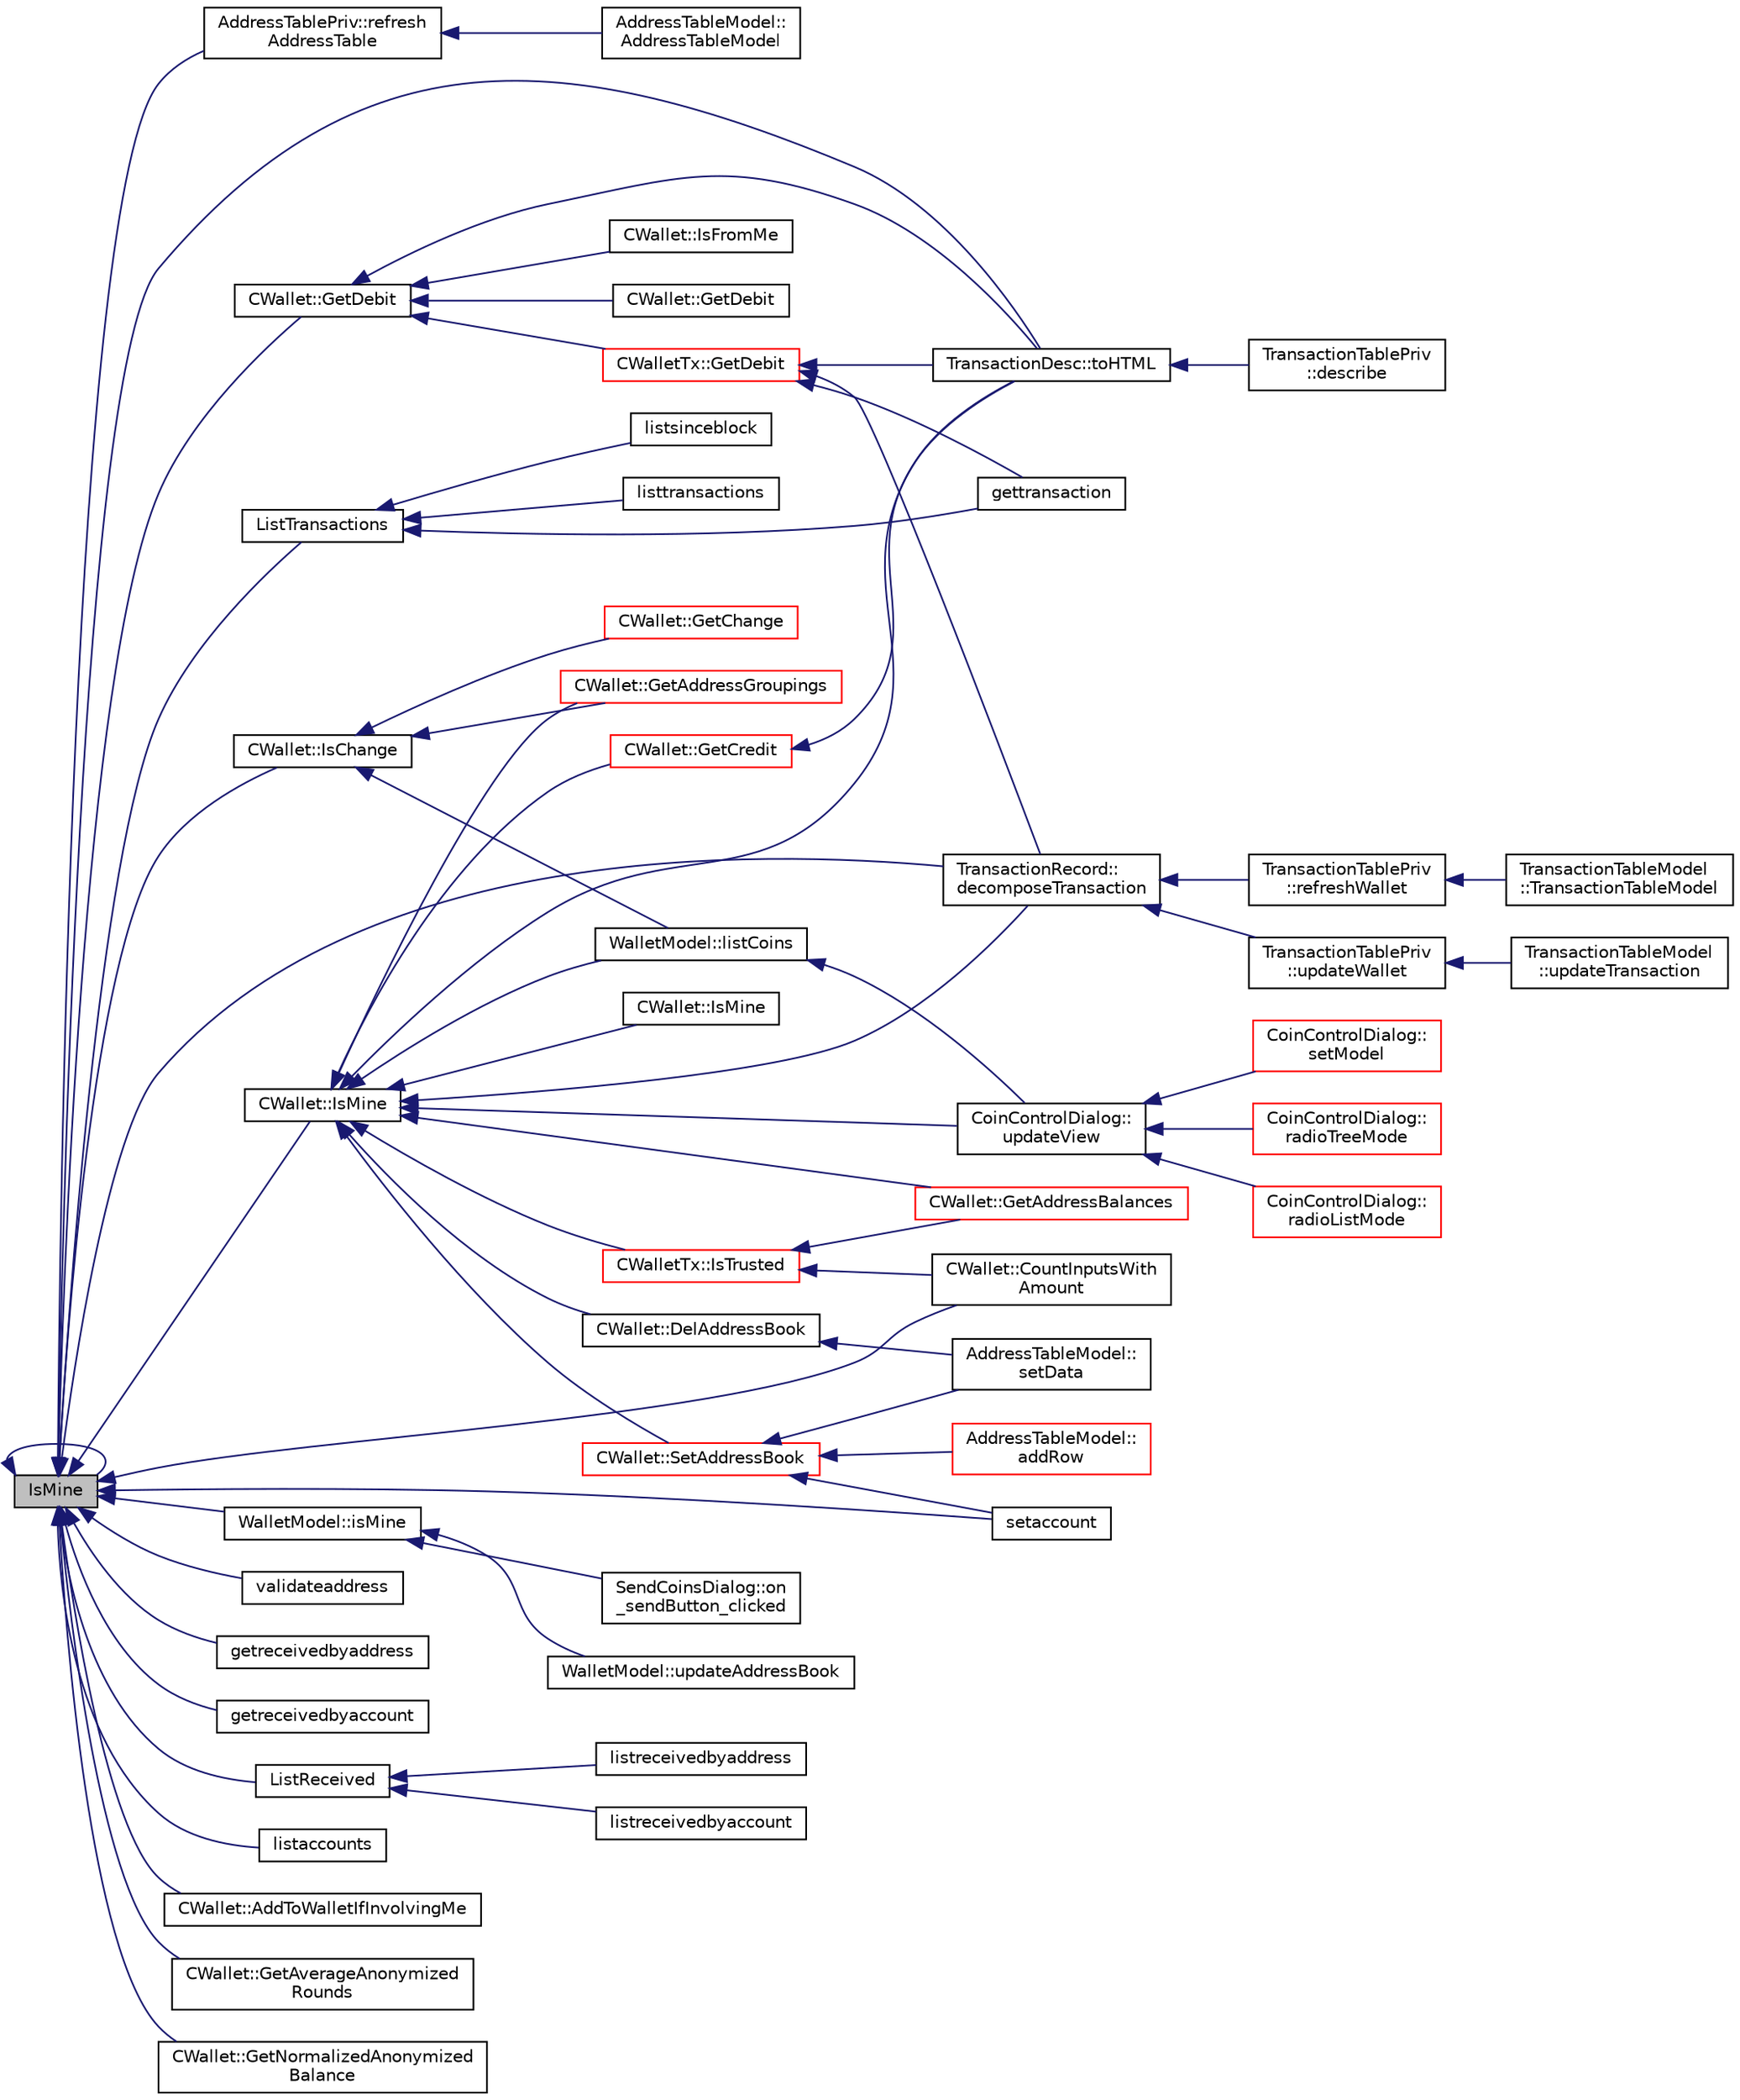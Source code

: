 digraph "IsMine"
{
  edge [fontname="Helvetica",fontsize="10",labelfontname="Helvetica",labelfontsize="10"];
  node [fontname="Helvetica",fontsize="10",shape=record];
  rankdir="LR";
  Node37 [label="IsMine",height=0.2,width=0.4,color="black", fillcolor="grey75", style="filled", fontcolor="black"];
  Node37 -> Node38 [dir="back",color="midnightblue",fontsize="10",style="solid",fontname="Helvetica"];
  Node38 [label="AddressTablePriv::refresh\lAddressTable",height=0.2,width=0.4,color="black", fillcolor="white", style="filled",URL="$class_address_table_priv.html#af093c98444e8f734e08cfc2ce5b9b116"];
  Node38 -> Node39 [dir="back",color="midnightblue",fontsize="10",style="solid",fontname="Helvetica"];
  Node39 [label="AddressTableModel::\lAddressTableModel",height=0.2,width=0.4,color="black", fillcolor="white", style="filled",URL="$class_address_table_model.html#a273787011f7e387cc68b8282539fb9ef"];
  Node37 -> Node40 [dir="back",color="midnightblue",fontsize="10",style="solid",fontname="Helvetica"];
  Node40 [label="TransactionDesc::toHTML",height=0.2,width=0.4,color="black", fillcolor="white", style="filled",URL="$class_transaction_desc.html#ab7c9dbb2048aae121dd9d75df86e64f4"];
  Node40 -> Node41 [dir="back",color="midnightblue",fontsize="10",style="solid",fontname="Helvetica"];
  Node41 [label="TransactionTablePriv\l::describe",height=0.2,width=0.4,color="black", fillcolor="white", style="filled",URL="$class_transaction_table_priv.html#ab08d44e16bf6dd95b5b83959b3013780"];
  Node37 -> Node42 [dir="back",color="midnightblue",fontsize="10",style="solid",fontname="Helvetica"];
  Node42 [label="TransactionRecord::\ldecomposeTransaction",height=0.2,width=0.4,color="black", fillcolor="white", style="filled",URL="$class_transaction_record.html#a9f5db4465fa5fdcc3f9af525096bcdb9"];
  Node42 -> Node43 [dir="back",color="midnightblue",fontsize="10",style="solid",fontname="Helvetica"];
  Node43 [label="TransactionTablePriv\l::refreshWallet",height=0.2,width=0.4,color="black", fillcolor="white", style="filled",URL="$class_transaction_table_priv.html#a1f81da5d7cfb2aac03a5e18e6bc91792"];
  Node43 -> Node44 [dir="back",color="midnightblue",fontsize="10",style="solid",fontname="Helvetica"];
  Node44 [label="TransactionTableModel\l::TransactionTableModel",height=0.2,width=0.4,color="black", fillcolor="white", style="filled",URL="$class_transaction_table_model.html#a6c10b7cab9804eee6df9e049a978dc62"];
  Node42 -> Node45 [dir="back",color="midnightblue",fontsize="10",style="solid",fontname="Helvetica"];
  Node45 [label="TransactionTablePriv\l::updateWallet",height=0.2,width=0.4,color="black", fillcolor="white", style="filled",URL="$class_transaction_table_priv.html#a5a8454ce91251c4d9eb927bf2850745c"];
  Node45 -> Node46 [dir="back",color="midnightblue",fontsize="10",style="solid",fontname="Helvetica"];
  Node46 [label="TransactionTableModel\l::updateTransaction",height=0.2,width=0.4,color="black", fillcolor="white", style="filled",URL="$class_transaction_table_model.html#a8de43b3c7ba0612304906eb5a2f51a06"];
  Node37 -> Node47 [dir="back",color="midnightblue",fontsize="10",style="solid",fontname="Helvetica"];
  Node47 [label="WalletModel::isMine",height=0.2,width=0.4,color="black", fillcolor="white", style="filled",URL="$class_wallet_model.html#a67d21a04d6cb5b3e21e8aab75871ee57"];
  Node47 -> Node48 [dir="back",color="midnightblue",fontsize="10",style="solid",fontname="Helvetica"];
  Node48 [label="SendCoinsDialog::on\l_sendButton_clicked",height=0.2,width=0.4,color="black", fillcolor="white", style="filled",URL="$class_send_coins_dialog.html#a2cab7cf9ea5040b9e2189297f7d3c764"];
  Node47 -> Node49 [dir="back",color="midnightblue",fontsize="10",style="solid",fontname="Helvetica"];
  Node49 [label="WalletModel::updateAddressBook",height=0.2,width=0.4,color="black", fillcolor="white", style="filled",URL="$class_wallet_model.html#ad70ea697efb4d5bdc4a834b538b4d535"];
  Node37 -> Node50 [dir="back",color="midnightblue",fontsize="10",style="solid",fontname="Helvetica"];
  Node50 [label="validateaddress",height=0.2,width=0.4,color="black", fillcolor="white", style="filled",URL="$rpcmisc_8cpp.html#aea4124dcc1390de557db6128da0697f4"];
  Node37 -> Node51 [dir="back",color="midnightblue",fontsize="10",style="solid",fontname="Helvetica"];
  Node51 [label="setaccount",height=0.2,width=0.4,color="black", fillcolor="white", style="filled",URL="$rpcwallet_8cpp.html#a6bf0dc200554f841a4549a2e5087f699"];
  Node37 -> Node52 [dir="back",color="midnightblue",fontsize="10",style="solid",fontname="Helvetica"];
  Node52 [label="getreceivedbyaddress",height=0.2,width=0.4,color="black", fillcolor="white", style="filled",URL="$rpcwallet_8cpp.html#abbb6475509aa2e69844f0b3a8bcb422a"];
  Node37 -> Node53 [dir="back",color="midnightblue",fontsize="10",style="solid",fontname="Helvetica"];
  Node53 [label="getreceivedbyaccount",height=0.2,width=0.4,color="black", fillcolor="white", style="filled",URL="$rpcwallet_8cpp.html#a07526be5270b0e55b4a0b79c01205f3d"];
  Node37 -> Node54 [dir="back",color="midnightblue",fontsize="10",style="solid",fontname="Helvetica"];
  Node54 [label="ListReceived",height=0.2,width=0.4,color="black", fillcolor="white", style="filled",URL="$rpcwallet_8cpp.html#a0cc958f67a8d6d0002cb4fee19eddb5c"];
  Node54 -> Node55 [dir="back",color="midnightblue",fontsize="10",style="solid",fontname="Helvetica"];
  Node55 [label="listreceivedbyaddress",height=0.2,width=0.4,color="black", fillcolor="white", style="filled",URL="$rpcwallet_8cpp.html#a34b36ceb4a7e36e0dab24cf675c49da5"];
  Node54 -> Node56 [dir="back",color="midnightblue",fontsize="10",style="solid",fontname="Helvetica"];
  Node56 [label="listreceivedbyaccount",height=0.2,width=0.4,color="black", fillcolor="white", style="filled",URL="$rpcwallet_8cpp.html#ab7e240a25a3d2d30ffb65bdfdfa082eb"];
  Node37 -> Node57 [dir="back",color="midnightblue",fontsize="10",style="solid",fontname="Helvetica"];
  Node57 [label="ListTransactions",height=0.2,width=0.4,color="black", fillcolor="white", style="filled",URL="$rpcwallet_8cpp.html#a460d931e7f098979bea783409c971d53"];
  Node57 -> Node58 [dir="back",color="midnightblue",fontsize="10",style="solid",fontname="Helvetica"];
  Node58 [label="listtransactions",height=0.2,width=0.4,color="black", fillcolor="white", style="filled",URL="$rpcwallet_8cpp.html#a3247ccfc52f810122e28895d423e13fd"];
  Node57 -> Node59 [dir="back",color="midnightblue",fontsize="10",style="solid",fontname="Helvetica"];
  Node59 [label="listsinceblock",height=0.2,width=0.4,color="black", fillcolor="white", style="filled",URL="$rpcwallet_8cpp.html#a53cf4975a89f414ef3bd180f6b4773cd"];
  Node57 -> Node60 [dir="back",color="midnightblue",fontsize="10",style="solid",fontname="Helvetica"];
  Node60 [label="gettransaction",height=0.2,width=0.4,color="black", fillcolor="white", style="filled",URL="$rpcwallet_8cpp.html#a845c15a1402787fcf2cc021111ea89f5"];
  Node37 -> Node61 [dir="back",color="midnightblue",fontsize="10",style="solid",fontname="Helvetica"];
  Node61 [label="listaccounts",height=0.2,width=0.4,color="black", fillcolor="white", style="filled",URL="$rpcwallet_8cpp.html#a0cd5dc1112a6c6d5a29a381cd7967fc5"];
  Node37 -> Node62 [dir="back",color="midnightblue",fontsize="10",style="solid",fontname="Helvetica"];
  Node62 [label="CWallet::AddToWalletIfInvolvingMe",height=0.2,width=0.4,color="black", fillcolor="white", style="filled",URL="$group__map_wallet.html#ga487f7cba517d37d24e5fa422711574d9",tooltip="Add a transaction to the wallet, or update it. "];
  Node37 -> Node63 [dir="back",color="midnightblue",fontsize="10",style="solid",fontname="Helvetica"];
  Node63 [label="CWallet::IsMine",height=0.2,width=0.4,color="black", fillcolor="white", style="filled",URL="$group__map_wallet.html#ga4eada57edc1c443564b8cc9b853d955c"];
  Node63 -> Node64 [dir="back",color="midnightblue",fontsize="10",style="solid",fontname="Helvetica"];
  Node64 [label="CoinControlDialog::\lupdateView",height=0.2,width=0.4,color="black", fillcolor="white", style="filled",URL="$class_coin_control_dialog.html#aadea33050e5c1efd5eae8d2fcfa721f9"];
  Node64 -> Node65 [dir="back",color="midnightblue",fontsize="10",style="solid",fontname="Helvetica"];
  Node65 [label="CoinControlDialog::\lsetModel",height=0.2,width=0.4,color="red", fillcolor="white", style="filled",URL="$class_coin_control_dialog.html#a4c34a48574814089c54f763a22f5317a"];
  Node64 -> Node71 [dir="back",color="midnightblue",fontsize="10",style="solid",fontname="Helvetica"];
  Node71 [label="CoinControlDialog::\lradioTreeMode",height=0.2,width=0.4,color="red", fillcolor="white", style="filled",URL="$class_coin_control_dialog.html#a1990d478f3ffba666c358a4f1bd395ec"];
  Node64 -> Node73 [dir="back",color="midnightblue",fontsize="10",style="solid",fontname="Helvetica"];
  Node73 [label="CoinControlDialog::\lradioListMode",height=0.2,width=0.4,color="red", fillcolor="white", style="filled",URL="$class_coin_control_dialog.html#a775c6d290cb63667a434b09072094533"];
  Node63 -> Node40 [dir="back",color="midnightblue",fontsize="10",style="solid",fontname="Helvetica"];
  Node63 -> Node42 [dir="back",color="midnightblue",fontsize="10",style="solid",fontname="Helvetica"];
  Node63 -> Node74 [dir="back",color="midnightblue",fontsize="10",style="solid",fontname="Helvetica"];
  Node74 [label="WalletModel::listCoins",height=0.2,width=0.4,color="black", fillcolor="white", style="filled",URL="$class_wallet_model.html#ae5ce26bba42701b45de766ef11cc9a47"];
  Node74 -> Node64 [dir="back",color="midnightblue",fontsize="10",style="solid",fontname="Helvetica"];
  Node63 -> Node75 [dir="back",color="midnightblue",fontsize="10",style="solid",fontname="Helvetica"];
  Node75 [label="CWallet::SetAddressBook",height=0.2,width=0.4,color="red", fillcolor="white", style="filled",URL="$group___actions.html#ga53e5528d7005608594e73f500bc5bb8f"];
  Node75 -> Node76 [dir="back",color="midnightblue",fontsize="10",style="solid",fontname="Helvetica"];
  Node76 [label="AddressTableModel::\lsetData",height=0.2,width=0.4,color="black", fillcolor="white", style="filled",URL="$class_address_table_model.html#a5c6bd467fd1fc499d126fe2b7380ce5c"];
  Node75 -> Node77 [dir="back",color="midnightblue",fontsize="10",style="solid",fontname="Helvetica"];
  Node77 [label="AddressTableModel::\laddRow",height=0.2,width=0.4,color="red", fillcolor="white", style="filled",URL="$class_address_table_model.html#aa72edd2a093a6e9318639d69d3a23488"];
  Node75 -> Node51 [dir="back",color="midnightblue",fontsize="10",style="solid",fontname="Helvetica"];
  Node63 -> Node90 [dir="back",color="midnightblue",fontsize="10",style="solid",fontname="Helvetica"];
  Node90 [label="CWallet::DelAddressBook",height=0.2,width=0.4,color="black", fillcolor="white", style="filled",URL="$group___actions.html#gac6542da8493cbb958068b7a01c05b631"];
  Node90 -> Node76 [dir="back",color="midnightblue",fontsize="10",style="solid",fontname="Helvetica"];
  Node63 -> Node91 [dir="back",color="midnightblue",fontsize="10",style="solid",fontname="Helvetica"];
  Node91 [label="CWallet::GetAddressBalances",height=0.2,width=0.4,color="red", fillcolor="white", style="filled",URL="$group___actions.html#gadf2b4ac337ddb271555985cec82e43e6"];
  Node63 -> Node93 [dir="back",color="midnightblue",fontsize="10",style="solid",fontname="Helvetica"];
  Node93 [label="CWallet::GetAddressGroupings",height=0.2,width=0.4,color="red", fillcolor="white", style="filled",URL="$group___actions.html#ga8eacbac6ad3697d90b98dfe02632f8ef"];
  Node63 -> Node94 [dir="back",color="midnightblue",fontsize="10",style="solid",fontname="Helvetica"];
  Node94 [label="CWallet::GetCredit",height=0.2,width=0.4,color="red", fillcolor="white", style="filled",URL="$class_c_wallet.html#aa60b69c7d4ea6063ed83b13d7c6fe695"];
  Node94 -> Node40 [dir="back",color="midnightblue",fontsize="10",style="solid",fontname="Helvetica"];
  Node63 -> Node140 [dir="back",color="midnightblue",fontsize="10",style="solid",fontname="Helvetica"];
  Node140 [label="CWallet::IsMine",height=0.2,width=0.4,color="black", fillcolor="white", style="filled",URL="$class_c_wallet.html#aacddba6a399e67f598d043a369d1ba7c"];
  Node63 -> Node141 [dir="back",color="midnightblue",fontsize="10",style="solid",fontname="Helvetica"];
  Node141 [label="CWalletTx::IsTrusted",height=0.2,width=0.4,color="red", fillcolor="white", style="filled",URL="$class_c_wallet_tx.html#a71efb0d5b5def8ae00a1d74b8741bfcb"];
  Node141 -> Node167 [dir="back",color="midnightblue",fontsize="10",style="solid",fontname="Helvetica"];
  Node167 [label="CWallet::CountInputsWith\lAmount",height=0.2,width=0.4,color="black", fillcolor="white", style="filled",URL="$group___actions.html#ga6ab79abf1aba845254fe5969731ba2ad"];
  Node141 -> Node91 [dir="back",color="midnightblue",fontsize="10",style="solid",fontname="Helvetica"];
  Node37 -> Node168 [dir="back",color="midnightblue",fontsize="10",style="solid",fontname="Helvetica"];
  Node168 [label="CWallet::GetDebit",height=0.2,width=0.4,color="black", fillcolor="white", style="filled",URL="$group__map_wallet.html#ga5ab4855aac6f4b335421944403e44d6d"];
  Node168 -> Node40 [dir="back",color="midnightblue",fontsize="10",style="solid",fontname="Helvetica"];
  Node168 -> Node169 [dir="back",color="midnightblue",fontsize="10",style="solid",fontname="Helvetica"];
  Node169 [label="CWallet::IsFromMe",height=0.2,width=0.4,color="black", fillcolor="white", style="filled",URL="$class_c_wallet.html#a553ae4c21d71d887c392ae7b147f9dd0",tooltip="should probably be renamed to IsRelevantToMe "];
  Node168 -> Node170 [dir="back",color="midnightblue",fontsize="10",style="solid",fontname="Helvetica"];
  Node170 [label="CWallet::GetDebit",height=0.2,width=0.4,color="black", fillcolor="white", style="filled",URL="$class_c_wallet.html#ab443cb2d3a96e324587625e6b41ebcbf"];
  Node168 -> Node171 [dir="back",color="midnightblue",fontsize="10",style="solid",fontname="Helvetica"];
  Node171 [label="CWalletTx::GetDebit",height=0.2,width=0.4,color="red", fillcolor="white", style="filled",URL="$class_c_wallet_tx.html#a7757c17a323e5f6f75c92acb398d3568",tooltip="filter decides which addresses will count towards the debit "];
  Node171 -> Node40 [dir="back",color="midnightblue",fontsize="10",style="solid",fontname="Helvetica"];
  Node171 -> Node42 [dir="back",color="midnightblue",fontsize="10",style="solid",fontname="Helvetica"];
  Node171 -> Node60 [dir="back",color="midnightblue",fontsize="10",style="solid",fontname="Helvetica"];
  Node37 -> Node173 [dir="back",color="midnightblue",fontsize="10",style="solid",fontname="Helvetica"];
  Node173 [label="CWallet::IsChange",height=0.2,width=0.4,color="black", fillcolor="white", style="filled",URL="$group__map_wallet.html#gaba1c6108b7d2d3800dd487bab4c4c82e"];
  Node173 -> Node74 [dir="back",color="midnightblue",fontsize="10",style="solid",fontname="Helvetica"];
  Node173 -> Node93 [dir="back",color="midnightblue",fontsize="10",style="solid",fontname="Helvetica"];
  Node173 -> Node174 [dir="back",color="midnightblue",fontsize="10",style="solid",fontname="Helvetica"];
  Node174 [label="CWallet::GetChange",height=0.2,width=0.4,color="red", fillcolor="white", style="filled",URL="$class_c_wallet.html#ac1abe6ee00d6a8f20e92e164c423a6d5"];
  Node37 -> Node177 [dir="back",color="midnightblue",fontsize="10",style="solid",fontname="Helvetica"];
  Node177 [label="CWallet::GetAverageAnonymized\lRounds",height=0.2,width=0.4,color="black", fillcolor="white", style="filled",URL="$group___actions.html#gaccf9e710f6c24cc4258986adc3513685"];
  Node37 -> Node178 [dir="back",color="midnightblue",fontsize="10",style="solid",fontname="Helvetica"];
  Node178 [label="CWallet::GetNormalizedAnonymized\lBalance",height=0.2,width=0.4,color="black", fillcolor="white", style="filled",URL="$group___actions.html#ga24e9c793a438c84b48811bd5b7d4edc6"];
  Node37 -> Node167 [dir="back",color="midnightblue",fontsize="10",style="solid",fontname="Helvetica"];
  Node37 -> Node37 [dir="back",color="midnightblue",fontsize="10",style="solid",fontname="Helvetica"];
}
